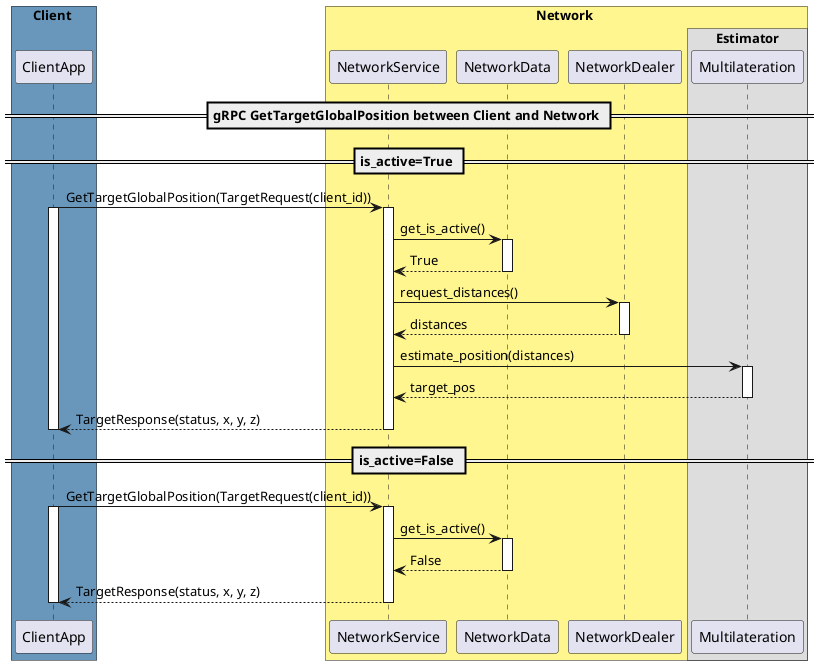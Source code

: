 @startuml
skinparam backgroundColor #FFFFFF

' Defines the participants in the protocol
box Client #6897BB
participant "ClientApp" as ClientApp
end box

!pragma teoz true
box Network #FFF68F
participant "NetworkService" as NetworkService
participant "NetworkData" as NetworkData
participant "NetworkDealer" as NetworkDealer
box Estimator
participant "Multilateration" as Multilateration
end box
end box
== gRPC GetTargetGlobalPosition between Client and Network ==

== is_active=True ==
' ClientApp requests GetTargetGlobalPosition RPC sending a TargetRequest message
' containing the requesting client ID
ClientApp -> NetworkService: GetTargetGlobalPosition(TargetRequest(client_id))
activate ClientApp

' NetworkService receives the RPC request for GetTargetGlobalPosition
activate NetworkService

' NetworkService
NetworkService -> NetworkData: get_is_active()
activate NetworkData
return True

' NetworkService sets the state of the network to active in NetworkData
NetworkService -> NetworkDealer: request_distances()
activate NetworkDealer
return distances

NetworkService -> Multilateration: estimate_position(distances)
activate Multilateration
return target_pos

' NetworkService responds to ClientApp sending a TargetResponse message
' containing the operation status and the number of nodes in the network
return TargetResponse(status, x, y, z)
deactivate ClientApp

== is_active=False ==
' ClientApp requests GetTargetGlobalPosition RPC sending a TargetRequest message
' containing the requesting client ID
ClientApp -> NetworkService: GetTargetGlobalPosition(TargetRequest(client_id))
activate ClientApp

' NetworkService receives the RPC request for GetTargetGlobalPosition
activate NetworkService

' NetworkService
NetworkService -> NetworkData: get_is_active()
activate NetworkData
return False

' NetworkService responds to ClientApp sending a TargetResponse message
' containing the operation status and the number of nodes in the network
return TargetResponse(status, x, y, z)
deactivate ClientApp

@enduml
